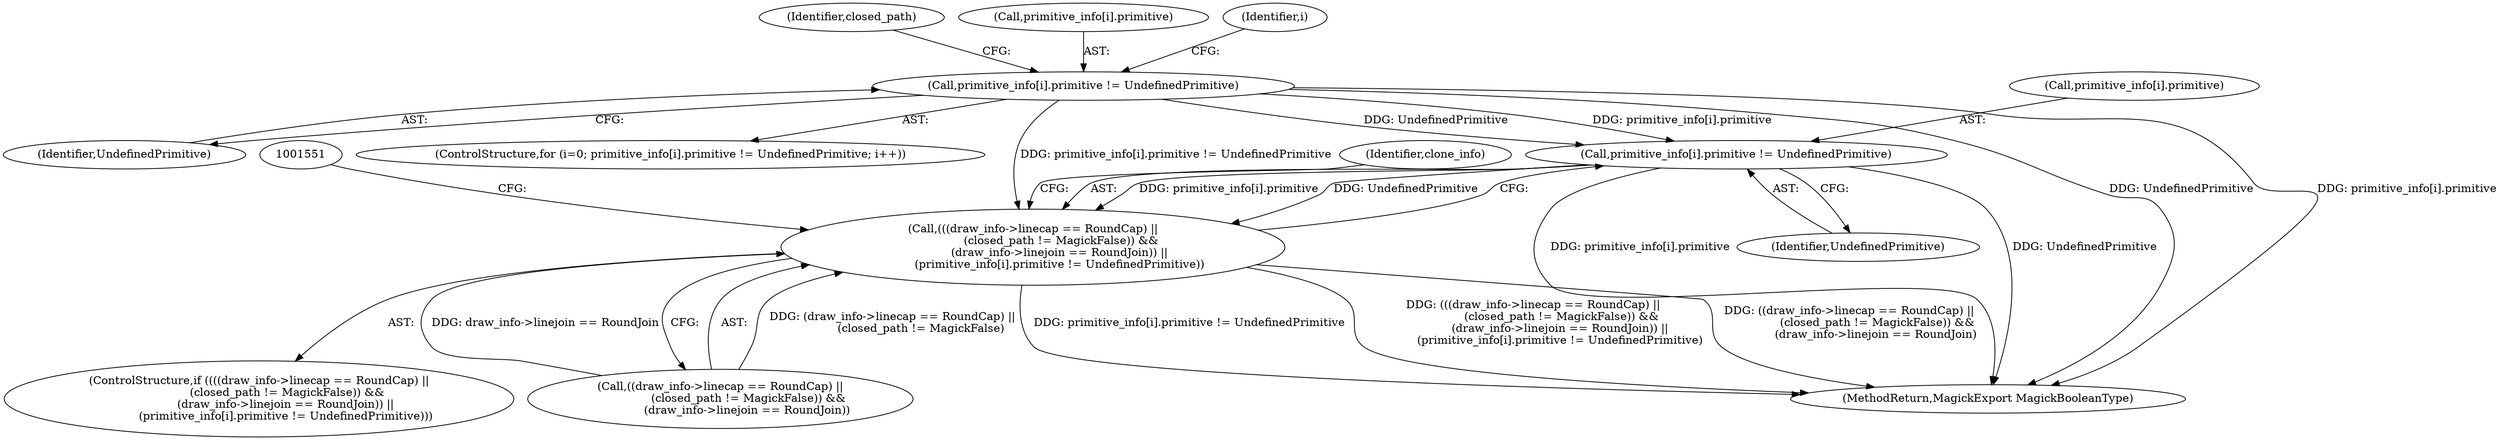 digraph "0_ImageMagick_726812fa2fa7ce16bcf58f6e115f65427a1c0950_2@array" {
"1001542" [label="(Call,primitive_info[i].primitive != UndefinedPrimitive)"];
"1001467" [label="(Call,primitive_info[i].primitive != UndefinedPrimitive)"];
"1001526" [label="(Call,(((draw_info->linecap == RoundCap) ||\n                (closed_path != MagickFalse)) &&\n               (draw_info->linejoin == RoundJoin)) ||\n               (primitive_info[i].primitive != UndefinedPrimitive))"];
"1001473" [label="(Identifier,UndefinedPrimitive)"];
"1001629" [label="(MethodReturn,MagickExport MagickBooleanType)"];
"1001527" [label="(Call,((draw_info->linecap == RoundCap) ||\n                (closed_path != MagickFalse)) &&\n               (draw_info->linejoin == RoundJoin))"];
"1001477" [label="(Identifier,closed_path)"];
"1001463" [label="(ControlStructure,for (i=0; primitive_info[i].primitive != UndefinedPrimitive; i++))"];
"1001468" [label="(Call,primitive_info[i].primitive)"];
"1001526" [label="(Call,(((draw_info->linecap == RoundCap) ||\n                (closed_path != MagickFalse)) &&\n               (draw_info->linejoin == RoundJoin)) ||\n               (primitive_info[i].primitive != UndefinedPrimitive))"];
"1001475" [label="(Identifier,i)"];
"1001525" [label="(ControlStructure,if ((((draw_info->linecap == RoundCap) ||\n                (closed_path != MagickFalse)) &&\n               (draw_info->linejoin == RoundJoin)) ||\n               (primitive_info[i].primitive != UndefinedPrimitive)))"];
"1001542" [label="(Call,primitive_info[i].primitive != UndefinedPrimitive)"];
"1001467" [label="(Call,primitive_info[i].primitive != UndefinedPrimitive)"];
"1001559" [label="(Identifier,clone_info)"];
"1001548" [label="(Identifier,UndefinedPrimitive)"];
"1001543" [label="(Call,primitive_info[i].primitive)"];
"1001542" -> "1001526"  [label="AST: "];
"1001542" -> "1001548"  [label="CFG: "];
"1001543" -> "1001542"  [label="AST: "];
"1001548" -> "1001542"  [label="AST: "];
"1001526" -> "1001542"  [label="CFG: "];
"1001542" -> "1001629"  [label="DDG: primitive_info[i].primitive"];
"1001542" -> "1001629"  [label="DDG: UndefinedPrimitive"];
"1001542" -> "1001526"  [label="DDG: primitive_info[i].primitive"];
"1001542" -> "1001526"  [label="DDG: UndefinedPrimitive"];
"1001467" -> "1001542"  [label="DDG: primitive_info[i].primitive"];
"1001467" -> "1001542"  [label="DDG: UndefinedPrimitive"];
"1001467" -> "1001463"  [label="AST: "];
"1001467" -> "1001473"  [label="CFG: "];
"1001468" -> "1001467"  [label="AST: "];
"1001473" -> "1001467"  [label="AST: "];
"1001475" -> "1001467"  [label="CFG: "];
"1001477" -> "1001467"  [label="CFG: "];
"1001467" -> "1001629"  [label="DDG: UndefinedPrimitive"];
"1001467" -> "1001629"  [label="DDG: primitive_info[i].primitive"];
"1001467" -> "1001526"  [label="DDG: primitive_info[i].primitive != UndefinedPrimitive"];
"1001526" -> "1001525"  [label="AST: "];
"1001526" -> "1001527"  [label="CFG: "];
"1001527" -> "1001526"  [label="AST: "];
"1001551" -> "1001526"  [label="CFG: "];
"1001559" -> "1001526"  [label="CFG: "];
"1001526" -> "1001629"  [label="DDG: primitive_info[i].primitive != UndefinedPrimitive"];
"1001526" -> "1001629"  [label="DDG: (((draw_info->linecap == RoundCap) ||\n                (closed_path != MagickFalse)) &&\n               (draw_info->linejoin == RoundJoin)) ||\n               (primitive_info[i].primitive != UndefinedPrimitive)"];
"1001526" -> "1001629"  [label="DDG: ((draw_info->linecap == RoundCap) ||\n                (closed_path != MagickFalse)) &&\n               (draw_info->linejoin == RoundJoin)"];
"1001527" -> "1001526"  [label="DDG: (draw_info->linecap == RoundCap) ||\n                (closed_path != MagickFalse)"];
"1001527" -> "1001526"  [label="DDG: draw_info->linejoin == RoundJoin"];
}

